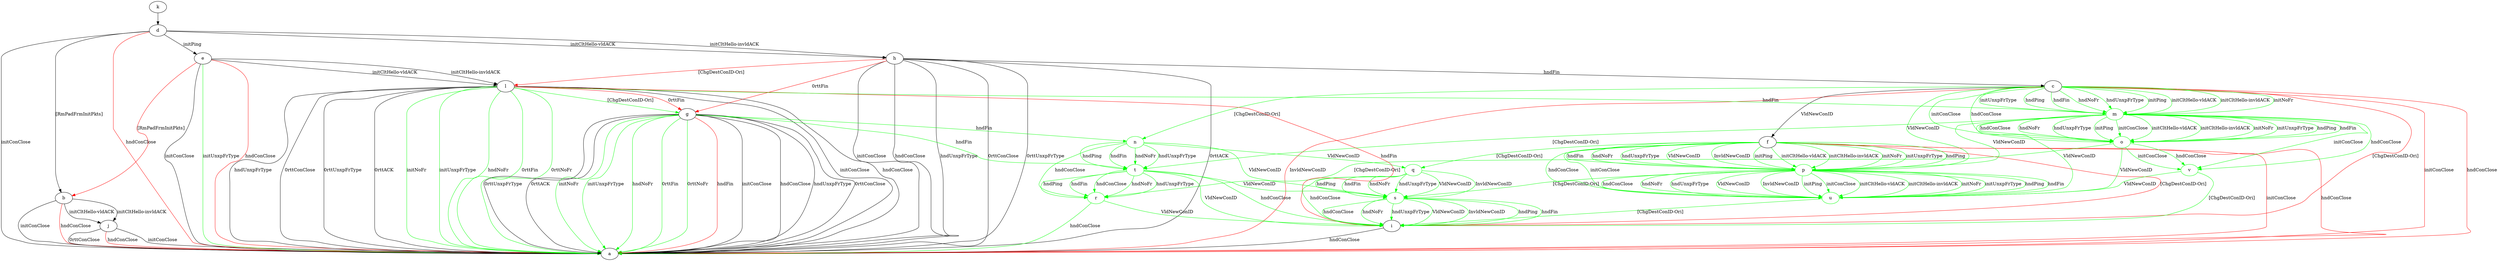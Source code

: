 digraph "" {
	b -> a	[key=0,
		label="initConClose "];
	b -> a	[key=1,
		color=red,
		label="hndConClose "];
	b -> j	[key=0,
		label="initCltHello-vldACK "];
	b -> j	[key=1,
		label="initCltHello-invldACK "];
	c -> a	[key=0,
		color=red,
		label="initConClose "];
	c -> a	[key=1,
		color=red,
		label="hndConClose "];
	c -> a	[key=2,
		color=red,
		label="InvldNewConID "];
	c -> f	[key=0,
		label="VldNewConID "];
	c -> i	[key=0,
		color=red,
		label="[ChgDestConID-Ori] "];
	m	[color=green];
	c -> m	[key=0,
		color=green,
		label="initPing "];
	c -> m	[key=1,
		color=green,
		label="initCltHello-vldACK "];
	c -> m	[key=2,
		color=green,
		label="initCltHello-invldACK "];
	c -> m	[key=3,
		color=green,
		label="initNoFr "];
	c -> m	[key=4,
		color=green,
		label="initUnxpFrType "];
	c -> m	[key=5,
		color=green,
		label="hndPing "];
	c -> m	[key=6,
		color=green,
		label="hndFin "];
	c -> m	[key=7,
		color=green,
		label="hndNoFr "];
	c -> m	[key=8,
		color=green,
		label="hndUnxpFrType "];
	n	[color=green];
	c -> n	[key=0,
		color=green,
		label="[ChgDestConID-Ori] "];
	o	[color=green];
	c -> o	[key=0,
		color=green,
		label="initConClose "];
	c -> o	[key=1,
		color=green,
		label="hndConClose "];
	p	[color=green];
	c -> p	[key=0,
		color=green,
		label="VldNewConID "];
	d -> a	[key=0,
		label="initConClose "];
	d -> a	[key=1,
		color=red,
		label="hndConClose "];
	d -> b	[key=0,
		label="[RmPadFrmInitPkts] "];
	d -> e	[key=0,
		label="initPing "];
	d -> h	[key=0,
		label="initCltHello-vldACK "];
	d -> h	[key=1,
		label="initCltHello-invldACK "];
	e -> a	[key=0,
		label="initConClose "];
	e -> a	[key=1,
		color=green,
		label="initUnxpFrType "];
	e -> a	[key=2,
		color=red,
		label="hndConClose "];
	e -> b	[key=0,
		color=red,
		label="[RmPadFrmInitPkts] "];
	e -> l	[key=0,
		label="initCltHello-vldACK "];
	e -> l	[key=1,
		label="initCltHello-invldACK "];
	f -> a	[key=0,
		color=red,
		label="initConClose "];
	f -> a	[key=1,
		color=red,
		label="hndConClose "];
	f -> i	[key=0,
		color=red,
		label="[ChgDestConID-Ori] "];
	f -> p	[key=0,
		color=green,
		label="initPing "];
	f -> p	[key=1,
		color=green,
		label="initCltHello-vldACK "];
	f -> p	[key=2,
		color=green,
		label="initCltHello-invldACK "];
	f -> p	[key=3,
		color=green,
		label="initNoFr "];
	f -> p	[key=4,
		color=green,
		label="initUnxpFrType "];
	f -> p	[key=5,
		color=green,
		label="hndPing "];
	f -> p	[key=6,
		color=green,
		label="hndFin "];
	f -> p	[key=7,
		color=green,
		label="hndNoFr "];
	f -> p	[key=8,
		color=green,
		label="hndUnxpFrType "];
	f -> p	[key=9,
		color=green,
		label="VldNewConID "];
	f -> p	[key=10,
		color=green,
		label="InvldNewConID "];
	q	[color=green];
	f -> q	[key=0,
		color=green,
		label="[ChgDestConID-Ori] "];
	u	[color=green];
	f -> u	[key=0,
		color=green,
		label="initConClose "];
	f -> u	[key=1,
		color=green,
		label="hndConClose "];
	g -> a	[key=0,
		label="initConClose "];
	g -> a	[key=1,
		label="hndConClose "];
	g -> a	[key=2,
		label="hndUnxpFrType "];
	g -> a	[key=3,
		label="0rttConClose "];
	g -> a	[key=4,
		label="0rttUnxpFrType "];
	g -> a	[key=5,
		label="0rttACK "];
	g -> a	[key=6,
		color=green,
		label="initNoFr "];
	g -> a	[key=7,
		color=green,
		label="initUnxpFrType "];
	g -> a	[key=8,
		color=green,
		label="hndNoFr "];
	g -> a	[key=9,
		color=green,
		label="0rttFin "];
	g -> a	[key=10,
		color=green,
		label="0rttNoFr "];
	g -> a	[key=11,
		color=red,
		label="hndFin "];
	g -> n	[key=0,
		color=green,
		label="hndFin "];
	t	[color=green];
	g -> t	[key=0,
		color=green,
		label="hndFin "];
	h -> a	[key=0,
		label="initConClose "];
	h -> a	[key=1,
		label="hndConClose "];
	h -> a	[key=2,
		label="hndUnxpFrType "];
	h -> a	[key=3,
		label="0rttConClose "];
	h -> a	[key=4,
		label="0rttUnxpFrType "];
	h -> a	[key=5,
		label="0rttACK "];
	h -> c	[key=0,
		label="hndFin "];
	h -> g	[key=0,
		color=red,
		label="0rttFin "];
	h -> l	[key=0,
		color=red,
		label="[ChgDestConID-Ori] "];
	i -> a	[key=0,
		label="hndConClose "];
	j -> a	[key=0,
		label="initConClose "];
	j -> a	[key=1,
		label="0rttConClose "];
	j -> a	[key=2,
		color=red,
		label="hndConClose "];
	k -> d	[key=0];
	l -> a	[key=0,
		label="initConClose "];
	l -> a	[key=1,
		label="hndConClose "];
	l -> a	[key=2,
		label="hndUnxpFrType "];
	l -> a	[key=3,
		label="0rttConClose "];
	l -> a	[key=4,
		label="0rttUnxpFrType "];
	l -> a	[key=5,
		label="0rttACK "];
	l -> a	[key=6,
		color=green,
		label="initNoFr "];
	l -> a	[key=7,
		color=green,
		label="initUnxpFrType "];
	l -> a	[key=8,
		color=green,
		label="hndNoFr "];
	l -> a	[key=9,
		color=green,
		label="0rttFin "];
	l -> a	[key=10,
		color=green,
		label="0rttNoFr "];
	l -> g	[key=0,
		color=green,
		label="[ChgDestConID-Ori] "];
	l -> g	[key=1,
		color=red,
		label="0rttFin "];
	l -> i	[key=0,
		color=red,
		label="hndFin "];
	l -> m	[key=0,
		color=green,
		label="hndFin "];
	m -> o	[key=0,
		color=green,
		label="initPing "];
	m -> o	[key=1,
		color=green,
		label="initConClose "];
	m -> o	[key=2,
		color=green,
		label="initCltHello-vldACK "];
	m -> o	[key=3,
		color=green,
		label="initCltHello-invldACK "];
	m -> o	[key=4,
		color=green,
		label="initNoFr "];
	m -> o	[key=5,
		color=green,
		label="initUnxpFrType "];
	m -> o	[key=6,
		color=green,
		label="hndPing "];
	m -> o	[key=7,
		color=green,
		label="hndFin "];
	m -> o	[key=8,
		color=green,
		label="hndConClose "];
	m -> o	[key=9,
		color=green,
		label="hndNoFr "];
	m -> o	[key=10,
		color=green,
		label="hndUnxpFrType "];
	m -> p	[key=0,
		color=green,
		label="VldNewConID "];
	m -> t	[key=0,
		color=green,
		label="[ChgDestConID-Ori] "];
	m -> u	[key=0,
		color=green,
		label="VldNewConID "];
	v	[color=green];
	m -> v	[key=0,
		color=green,
		label="initConClose "];
	m -> v	[key=1,
		color=green,
		label="hndConClose "];
	n -> q	[key=0,
		color=green,
		label="VldNewConID "];
	r	[color=green];
	n -> r	[key=0,
		color=green,
		label="hndConClose "];
	s	[color=green];
	n -> s	[key=0,
		color=green,
		label="VldNewConID "];
	n -> t	[key=0,
		color=green,
		label="hndPing "];
	n -> t	[key=1,
		color=green,
		label="hndFin "];
	n -> t	[key=2,
		color=green,
		label="hndNoFr "];
	n -> t	[key=3,
		color=green,
		label="hndUnxpFrType "];
	o -> r	[key=0,
		color=green,
		label="[ChgDestConID-Ori] "];
	o -> u	[key=0,
		color=green,
		label="VldNewConID "];
	o -> v	[key=0,
		color=green,
		label="initConClose "];
	o -> v	[key=1,
		color=green,
		label="hndConClose "];
	p -> s	[key=0,
		color=green,
		label="[ChgDestConID-Ori] "];
	p -> u	[key=0,
		color=green,
		label="initPing "];
	p -> u	[key=1,
		color=green,
		label="initConClose "];
	p -> u	[key=2,
		color=green,
		label="initCltHello-vldACK "];
	p -> u	[key=3,
		color=green,
		label="initCltHello-invldACK "];
	p -> u	[key=4,
		color=green,
		label="initNoFr "];
	p -> u	[key=5,
		color=green,
		label="initUnxpFrType "];
	p -> u	[key=6,
		color=green,
		label="hndPing "];
	p -> u	[key=7,
		color=green,
		label="hndFin "];
	p -> u	[key=8,
		color=green,
		label="hndConClose "];
	p -> u	[key=9,
		color=green,
		label="hndNoFr "];
	p -> u	[key=10,
		color=green,
		label="hndUnxpFrType "];
	p -> u	[key=11,
		color=green,
		label="VldNewConID "];
	p -> u	[key=12,
		color=green,
		label="InvldNewConID "];
	q -> i	[key=0,
		color=green,
		label="hndConClose "];
	q -> s	[key=0,
		color=green,
		label="hndPing "];
	q -> s	[key=1,
		color=green,
		label="hndFin "];
	q -> s	[key=2,
		color=green,
		label="hndNoFr "];
	q -> s	[key=3,
		color=green,
		label="hndUnxpFrType "];
	q -> s	[key=4,
		color=green,
		label="VldNewConID "];
	q -> s	[key=5,
		color=green,
		label="InvldNewConID "];
	r -> a	[key=0,
		color=green,
		label="hndConClose "];
	r -> i	[key=0,
		color=green,
		label="VldNewConID "];
	s -> i	[key=0,
		color=green,
		label="hndPing "];
	s -> i	[key=1,
		color=green,
		label="hndFin "];
	s -> i	[key=2,
		color=green,
		label="hndConClose "];
	s -> i	[key=3,
		color=green,
		label="hndNoFr "];
	s -> i	[key=4,
		color=green,
		label="hndUnxpFrType "];
	s -> i	[key=5,
		color=green,
		label="VldNewConID "];
	s -> i	[key=6,
		color=green,
		label="InvldNewConID "];
	t -> i	[key=0,
		color=green,
		label="hndConClose "];
	t -> i	[key=1,
		color=green,
		label="VldNewConID "];
	t -> r	[key=0,
		color=green,
		label="hndPing "];
	t -> r	[key=1,
		color=green,
		label="hndFin "];
	t -> r	[key=2,
		color=green,
		label="hndConClose "];
	t -> r	[key=3,
		color=green,
		label="hndNoFr "];
	t -> r	[key=4,
		color=green,
		label="hndUnxpFrType "];
	t -> s	[key=0,
		color=green,
		label="VldNewConID "];
	u -> i	[key=0,
		color=green,
		label="[ChgDestConID-Ori] "];
	v -> i	[key=0,
		color=green,
		label="[ChgDestConID-Ori] "];
	v -> u	[key=0,
		color=green,
		label="VldNewConID "];
}
